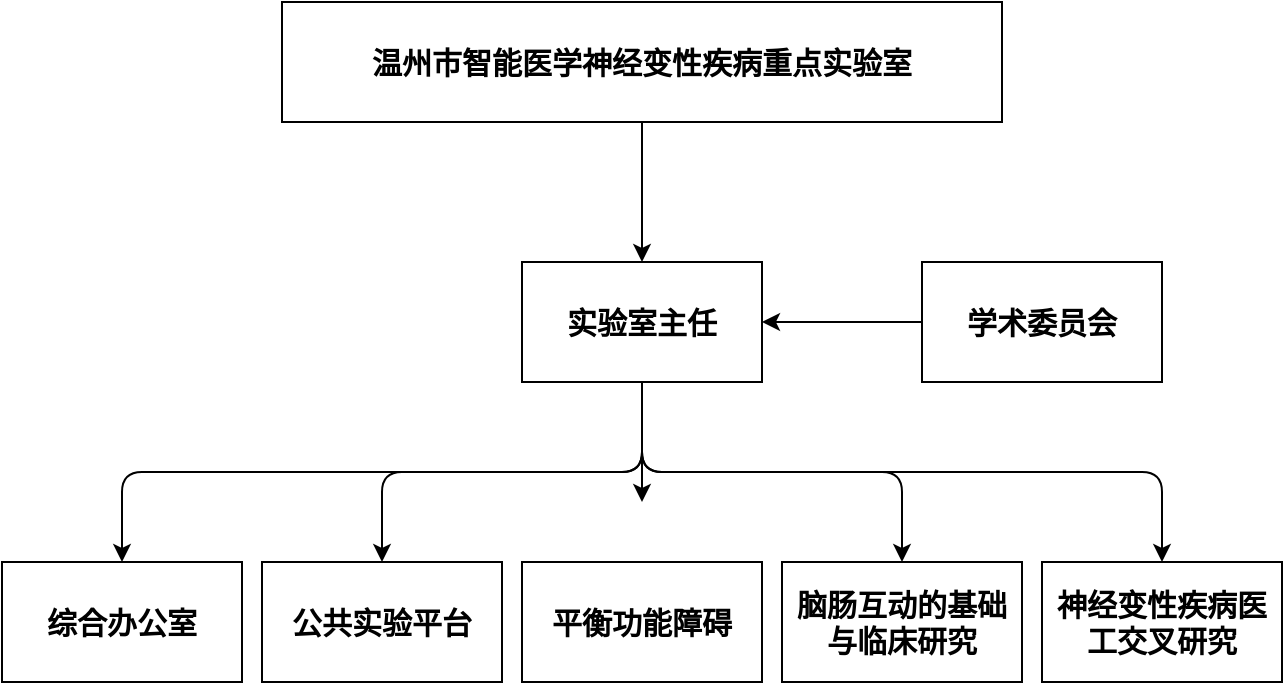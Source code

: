 <mxfile version="14.5.10" type="device"><diagram id="1bmdwo4aIyIHpBMSFVpg" name="Page-1"><mxGraphModel dx="1422" dy="791" grid="1" gridSize="10" guides="1" tooltips="1" connect="1" arrows="1" fold="1" page="1" pageScale="1" pageWidth="827" pageHeight="1169" math="0" shadow="0"><root><mxCell id="0"/><mxCell id="1" parent="0"/><mxCell id="zUCqd6qXsYWcUGl6fk9A-1" value="&lt;font style=&quot;font-size: 15px;&quot;&gt;温州市智能医学神经变性疾病重点实验室&lt;/font&gt;" style="rounded=0;whiteSpace=wrap;html=1;fontSize=15;fontStyle=1" vertex="1" parent="1"><mxGeometry x="250" y="100" width="360" height="60" as="geometry"/></mxCell><mxCell id="zUCqd6qXsYWcUGl6fk9A-10" value="" style="edgeStyle=orthogonalEdgeStyle;rounded=0;orthogonalLoop=1;jettySize=auto;html=1;fontSize=15;fontStyle=1" edge="1" parent="1" source="zUCqd6qXsYWcUGl6fk9A-9" target="zUCqd6qXsYWcUGl6fk9A-5"><mxGeometry relative="1" as="geometry"/></mxCell><mxCell id="zUCqd6qXsYWcUGl6fk9A-5" value="实验室主任" style="rounded=0;whiteSpace=wrap;html=1;fontStyle=1;fontSize=15;" vertex="1" parent="1"><mxGeometry x="370" y="230" width="120" height="60" as="geometry"/></mxCell><mxCell id="zUCqd6qXsYWcUGl6fk9A-6" value="" style="edgeStyle=elbowEdgeStyle;elbow=vertical;endArrow=classic;html=1;exitX=0.5;exitY=1;exitDx=0;exitDy=0;entryX=0.5;entryY=0;entryDx=0;entryDy=0;fontSize=15;fontStyle=1" edge="1" parent="1" source="zUCqd6qXsYWcUGl6fk9A-1" target="zUCqd6qXsYWcUGl6fk9A-5"><mxGeometry width="50" height="50" relative="1" as="geometry"><mxPoint x="420" y="390" as="sourcePoint"/><mxPoint x="470" y="340" as="targetPoint"/></mxGeometry></mxCell><mxCell id="zUCqd6qXsYWcUGl6fk9A-9" value="学术委员会" style="rounded=0;whiteSpace=wrap;html=1;fontStyle=1;fontSize=15;" vertex="1" parent="1"><mxGeometry x="570" y="230" width="120" height="60" as="geometry"/></mxCell><mxCell id="zUCqd6qXsYWcUGl6fk9A-11" value="综合办公室" style="rounded=0;whiteSpace=wrap;html=1;fontStyle=1;fontSize=15;" vertex="1" parent="1"><mxGeometry x="110" y="380" width="120" height="60" as="geometry"/></mxCell><mxCell id="zUCqd6qXsYWcUGl6fk9A-12" value="公共实验平台" style="rounded=0;whiteSpace=wrap;html=1;fontStyle=1;fontSize=15;" vertex="1" parent="1"><mxGeometry x="240" y="380" width="120" height="60" as="geometry"/></mxCell><mxCell id="zUCqd6qXsYWcUGl6fk9A-13" value="&lt;span style=&quot;font-size: 15px;&quot;&gt;&lt;span style=&quot;font-size: 15px;&quot;&gt;平衡功能障碍&lt;/span&gt;&lt;/span&gt;" style="rounded=0;whiteSpace=wrap;html=1;fontSize=15;fontStyle=1" vertex="1" parent="1"><mxGeometry x="370" y="380" width="120" height="60" as="geometry"/></mxCell><mxCell id="zUCqd6qXsYWcUGl6fk9A-14" value="&lt;span style=&quot;font-size: 15px;&quot;&gt;&lt;span style=&quot;font-size: 15px;&quot;&gt;脑肠互动的基础与临床研究&lt;/span&gt;&lt;/span&gt;" style="rounded=0;whiteSpace=wrap;html=1;fontSize=15;fontStyle=1" vertex="1" parent="1"><mxGeometry x="500" y="380" width="120" height="60" as="geometry"/></mxCell><mxCell id="zUCqd6qXsYWcUGl6fk9A-15" value="&lt;span style=&quot;font-size: 15px;&quot;&gt;&lt;span style=&quot;font-size: 15px; color: black;&quot;&gt;神经变性疾病医工交叉研究&lt;/span&gt;&lt;/span&gt;" style="rounded=0;whiteSpace=wrap;html=1;fontSize=15;fontStyle=1" vertex="1" parent="1"><mxGeometry x="630" y="380" width="120" height="60" as="geometry"/></mxCell><mxCell id="zUCqd6qXsYWcUGl6fk9A-16" value="" style="edgeStyle=elbowEdgeStyle;elbow=vertical;endArrow=classic;html=1;exitX=0.5;exitY=1;exitDx=0;exitDy=0;entryX=0.5;entryY=0;entryDx=0;entryDy=0;fontSize=15;fontStyle=1" edge="1" parent="1" source="zUCqd6qXsYWcUGl6fk9A-5" target="zUCqd6qXsYWcUGl6fk9A-11"><mxGeometry width="50" height="50" relative="1" as="geometry"><mxPoint x="190" y="330" as="sourcePoint"/><mxPoint x="240" y="280" as="targetPoint"/></mxGeometry></mxCell><mxCell id="zUCqd6qXsYWcUGl6fk9A-17" value="" style="edgeStyle=elbowEdgeStyle;elbow=vertical;endArrow=classic;html=1;exitX=0.5;exitY=1;exitDx=0;exitDy=0;entryX=0.5;entryY=0;entryDx=0;entryDy=0;fontSize=15;fontStyle=1" edge="1" parent="1" source="zUCqd6qXsYWcUGl6fk9A-5" target="zUCqd6qXsYWcUGl6fk9A-12"><mxGeometry width="50" height="50" relative="1" as="geometry"><mxPoint x="410" y="540" as="sourcePoint"/><mxPoint x="460" y="490" as="targetPoint"/></mxGeometry></mxCell><mxCell id="zUCqd6qXsYWcUGl6fk9A-18" value="" style="edgeStyle=elbowEdgeStyle;elbow=vertical;endArrow=classic;html=1;exitX=0.5;exitY=1;exitDx=0;exitDy=0;fontSize=15;fontStyle=1" edge="1" parent="1" source="zUCqd6qXsYWcUGl6fk9A-5"><mxGeometry width="50" height="50" relative="1" as="geometry"><mxPoint x="400" y="560" as="sourcePoint"/><mxPoint x="430" y="350" as="targetPoint"/></mxGeometry></mxCell><mxCell id="zUCqd6qXsYWcUGl6fk9A-19" value="" style="edgeStyle=elbowEdgeStyle;elbow=vertical;endArrow=classic;html=1;entryX=0.5;entryY=0;entryDx=0;entryDy=0;fontSize=15;fontStyle=1" edge="1" parent="1" target="zUCqd6qXsYWcUGl6fk9A-14"><mxGeometry width="50" height="50" relative="1" as="geometry"><mxPoint x="430" y="290" as="sourcePoint"/><mxPoint x="450" y="510" as="targetPoint"/></mxGeometry></mxCell><mxCell id="zUCqd6qXsYWcUGl6fk9A-20" value="" style="edgeStyle=elbowEdgeStyle;elbow=vertical;endArrow=classic;html=1;exitX=0.5;exitY=1;exitDx=0;exitDy=0;fontSize=15;fontStyle=1" edge="1" parent="1" source="zUCqd6qXsYWcUGl6fk9A-5" target="zUCqd6qXsYWcUGl6fk9A-15"><mxGeometry width="50" height="50" relative="1" as="geometry"><mxPoint x="410" y="580" as="sourcePoint"/><mxPoint x="460" y="530" as="targetPoint"/></mxGeometry></mxCell></root></mxGraphModel></diagram></mxfile>